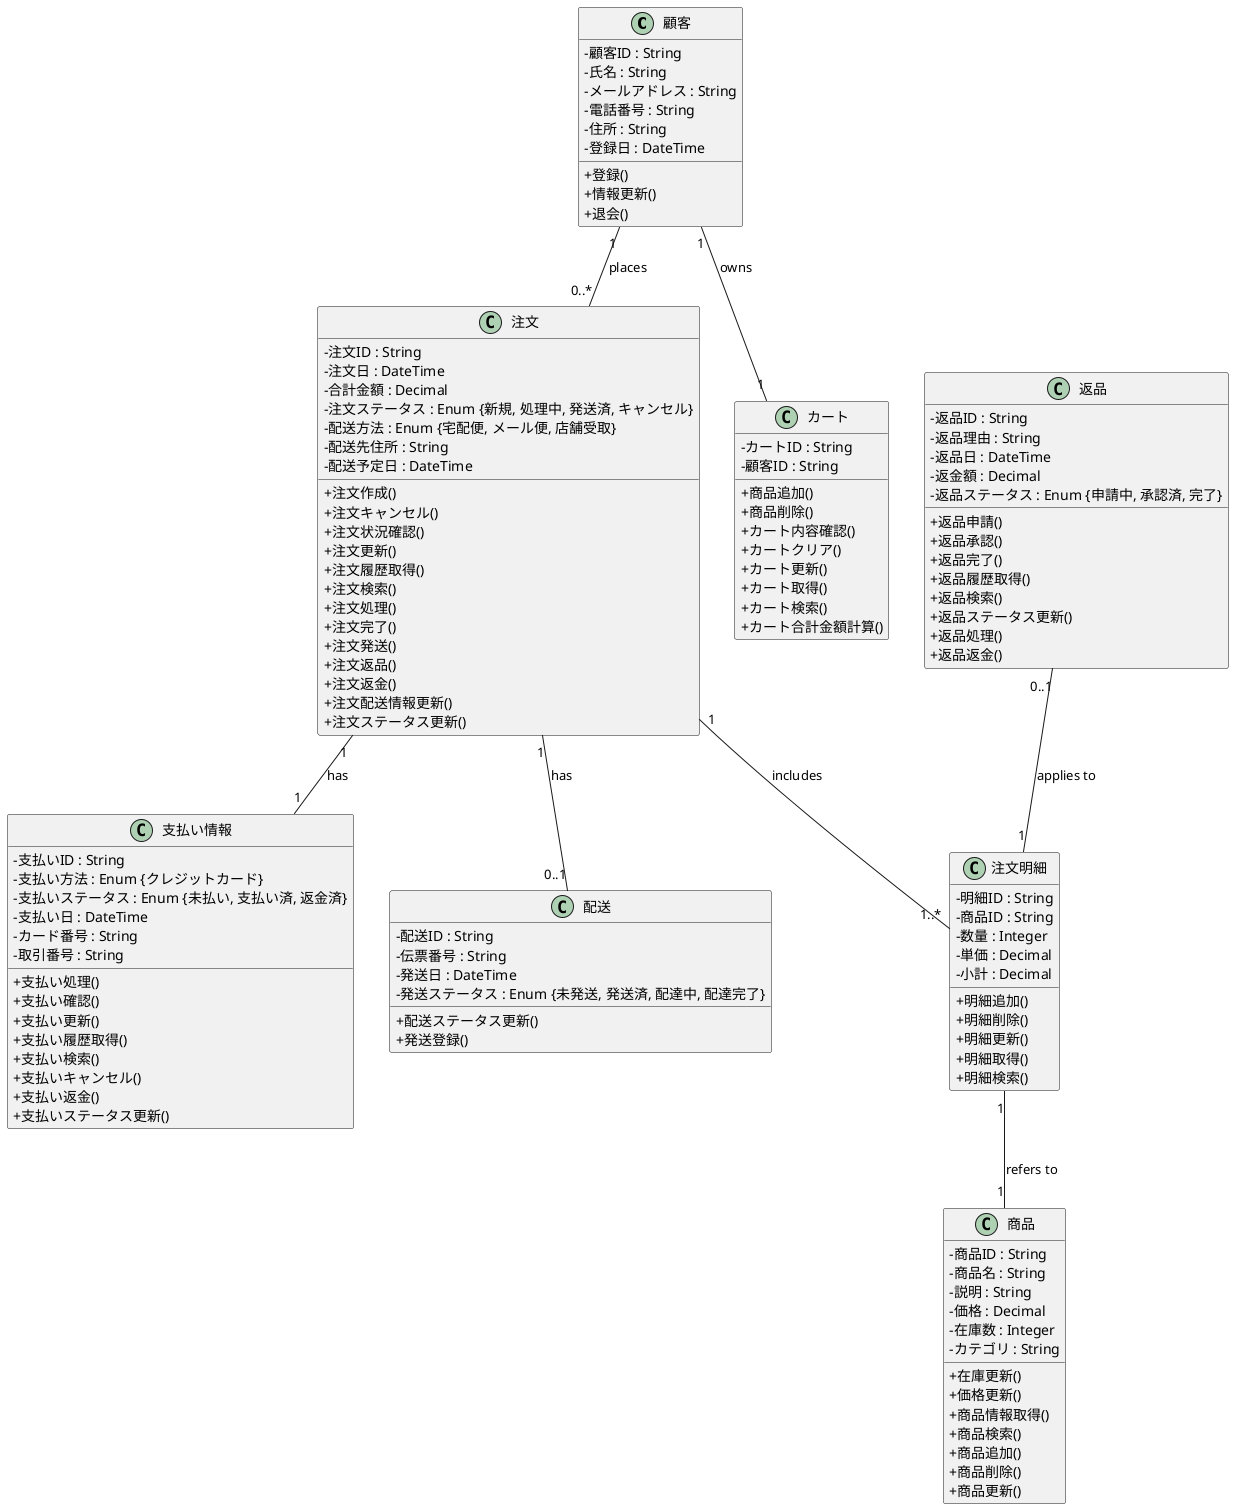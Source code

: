 @startuml BBショップ注文管理ドメインモデル（詳細版）
skinparam componentStyle rectangle
skinparam classAttributeIconSize 0
 
' 顧客エンティティ
class 顧客 {
  -顧客ID : String
  -氏名 : String
  -メールアドレス : String
  -電話番号 : String
  -住所 : String
  -登録日 : DateTime
  +登録()
  +情報更新()
  +退会()
}
 
' 商品エンティティ
class 商品 {
  -商品ID : String
  -商品名 : String
  -説明 : String
  -価格 : Decimal
  -在庫数 : Integer
  -カテゴリ : String
  +在庫更新()
  +価格更新()
  +商品情報取得()
  +商品検索()
  +商品追加()
  +商品削除()
  +商品更新()
}
 
' 注文エンティティ
class 注文 {
  -注文ID : String
  -注文日 : DateTime
  -合計金額 : Decimal
  -注文ステータス : Enum {新規, 処理中, 発送済, キャンセル}
  -配送方法 : Enum {宅配便, メール便, 店舗受取}
  -配送先住所 : String
  -配送予定日 : DateTime
  +注文作成()
  +注文キャンセル()
  +注文状況確認()
  +注文更新()
  +注文履歴取得()
  +注文検索()
  +注文処理()
  +注文完了()
  +注文発送()
  +注文返品()
  +注文返金()
  +注文配送情報更新()
  +注文ステータス更新()
}
 
' 注文明細エンティティ
class 注文明細 {
  -明細ID : String
  -商品ID : String
  -数量 : Integer
  -単価 : Decimal
  -小計 : Decimal
  +明細追加()
  +明細削除()
  +明細更新()
  +明細取得()
  +明細検索()
}
 
' 支払い情報エンティティ
class 支払い情報 {
  -支払いID : String
  -支払い方法 : Enum {クレジットカード}
  -支払いステータス : Enum {未払い, 支払い済, 返金済}
  -支払い日 : DateTime
  -カード番号 : String
  -取引番号 : String
  +支払い処理()
  +支払い確認()
  +支払い更新()
  +支払い履歴取得()
  +支払い検索()
  +支払いキャンセル()
  +支払い返金()
  +支払いステータス更新()
}
 
' 返品エンティティ
class 返品 {
  -返品ID : String
  -返品理由 : String
  -返品日 : DateTime
  -返金額 : Decimal
  -返品ステータス : Enum {申請中, 承認済, 完了}
  +返品申請()
  +返品承認()
  +返品完了()
  +返品履歴取得()
  +返品検索()
  +返品ステータス更新()
  +返品処理()
  +返品返金()
}
 
class カート {
  -カートID : String
  -顧客ID : String
  +商品追加()
  +商品削除()
  +カート内容確認()
  +カートクリア()
  +カート更新()
  +カート取得()
  +カート検索()
  +カート合計金額計算()
}
 
class 配送 {
  -配送ID : String
  -伝票番号 : String
  -発送日 : DateTime
  -発送ステータス : Enum {未発送, 発送済, 配達中, 配達完了}
  +配送ステータス更新()
  +発送登録()
}
 
' 関係
顧客 "1" -- "0..*" 注文 : places
注文 "1" -- "1..*" 注文明細 : includes
注文 "1" -- "1" 支払い情報 : has
注文明細 "1" -- "1" 商品 : refers to
返品 "0..1" -- "1" 注文明細 : applies to
注文 "1" -- "0..1" 配送 : has
顧客 "1" -- "1" カート : owns
 
@enduml